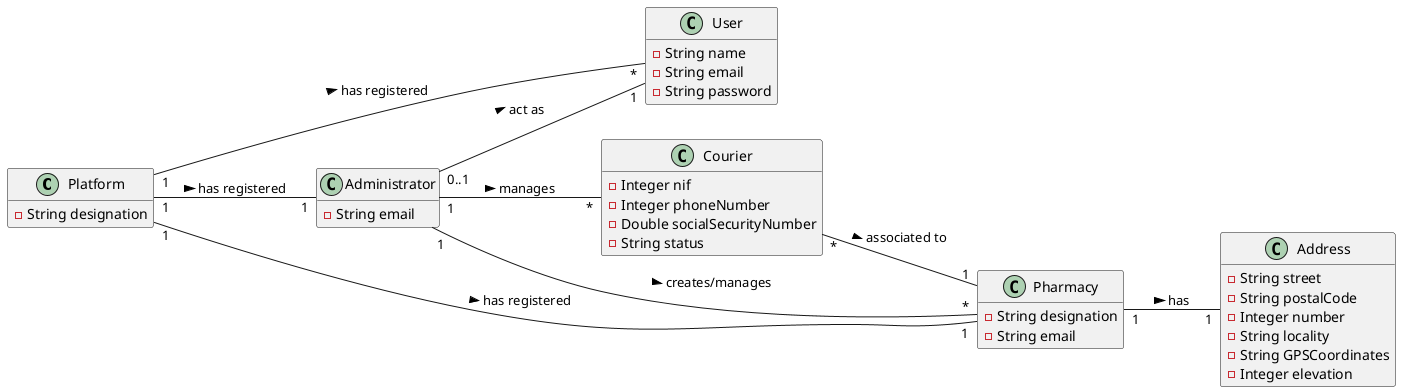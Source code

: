 @startuml

hide methods
left to right direction

class Platform {
  -String designation
}

class User {
  -String name
  -String email
  -String password
}

class Administrator {
  -String email
}

class Courier {
  -Integer nif
  -Integer phoneNumber
  -Double socialSecurityNumber
  -String status
}

class Pharmacy {
  -String designation
  -String email
}

class Address {
  -String street
  -String postalCode
  -Integer number
  -String locality
  -String GPSCoordinates
  -Integer elevation
}

Platform "1" -- "1" Administrator : has registered >
Platform "1" -- "*" User : has registered >
Platform "1" -- "1" Pharmacy : has registered >

Administrator "1" -- "*" Pharmacy : creates/manages >
Administrator "0..1" -- "1" User : act as >
Administrator "1" -- "*" Courier : manages >

Courier "*" -- "1" Pharmacy : associated to >

Pharmacy "1" -- "1" Address : has >

@enduml
